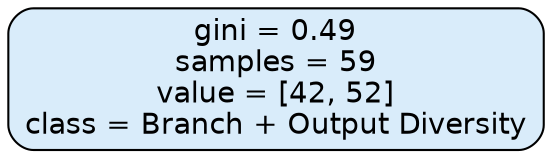 digraph Tree {
node [shape=box, style="filled, rounded", color="black", fontname="helvetica"] ;
edge [fontname="helvetica"] ;
0 [label="gini = 0.49\nsamples = 59\nvalue = [42, 52]\nclass = Branch + Output Diversity", fillcolor="#d9ecfa"] ;
}